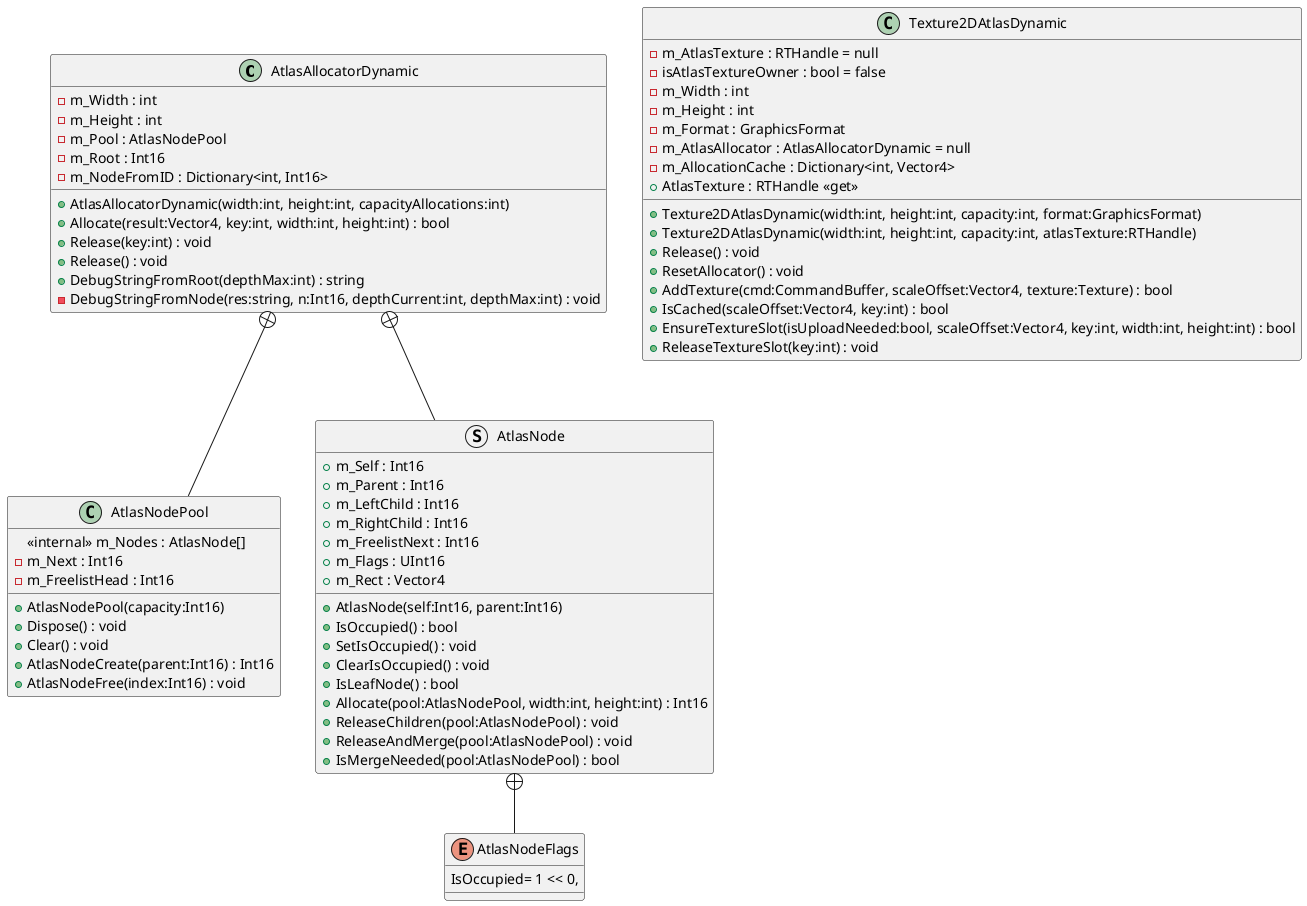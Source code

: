 @startuml
class AtlasAllocatorDynamic {
    - m_Width : int
    - m_Height : int
    - m_Pool : AtlasNodePool
    - m_Root : Int16
    - m_NodeFromID : Dictionary<int, Int16>
    + AtlasAllocatorDynamic(width:int, height:int, capacityAllocations:int)
    + Allocate(result:Vector4, key:int, width:int, height:int) : bool
    + Release(key:int) : void
    + Release() : void
    + DebugStringFromRoot(depthMax:int) : string
    - DebugStringFromNode(res:string, n:Int16, depthCurrent:int, depthMax:int) : void
}
class Texture2DAtlasDynamic {
    - m_AtlasTexture : RTHandle = null
    - isAtlasTextureOwner : bool = false
    - m_Width : int
    - m_Height : int
    - m_Format : GraphicsFormat
    - m_AtlasAllocator : AtlasAllocatorDynamic = null
    - m_AllocationCache : Dictionary<int, Vector4>
    + AtlasTexture : RTHandle <<get>>
    + Texture2DAtlasDynamic(width:int, height:int, capacity:int, format:GraphicsFormat)
    + Texture2DAtlasDynamic(width:int, height:int, capacity:int, atlasTexture:RTHandle)
    + Release() : void
    + ResetAllocator() : void
    + AddTexture(cmd:CommandBuffer, scaleOffset:Vector4, texture:Texture) : bool
    + IsCached(scaleOffset:Vector4, key:int) : bool
    + EnsureTextureSlot(isUploadNeeded:bool, scaleOffset:Vector4, key:int, width:int, height:int) : bool
    + ReleaseTextureSlot(key:int) : void
}
class AtlasNodePool {
    <<internal>> m_Nodes : AtlasNode[]
    - m_Next : Int16
    - m_FreelistHead : Int16
    + AtlasNodePool(capacity:Int16)
    + Dispose() : void
    + Clear() : void
    + AtlasNodeCreate(parent:Int16) : Int16
    + AtlasNodeFree(index:Int16) : void
}
struct AtlasNode {
    + m_Self : Int16
    + m_Parent : Int16
    + m_LeftChild : Int16
    + m_RightChild : Int16
    + m_FreelistNext : Int16
    + m_Flags : UInt16
    + m_Rect : Vector4
    + AtlasNode(self:Int16, parent:Int16)
    + IsOccupied() : bool
    + SetIsOccupied() : void
    + ClearIsOccupied() : void
    + IsLeafNode() : bool
    + Allocate(pool:AtlasNodePool, width:int, height:int) : Int16
    + ReleaseChildren(pool:AtlasNodePool) : void
    + ReleaseAndMerge(pool:AtlasNodePool) : void
    + IsMergeNeeded(pool:AtlasNodePool) : bool
}
enum AtlasNodeFlags {
    IsOccupied= 1 << 0,
}
AtlasAllocatorDynamic +-- AtlasNodePool
AtlasAllocatorDynamic +-- AtlasNode
AtlasNode +-- AtlasNodeFlags
@enduml
